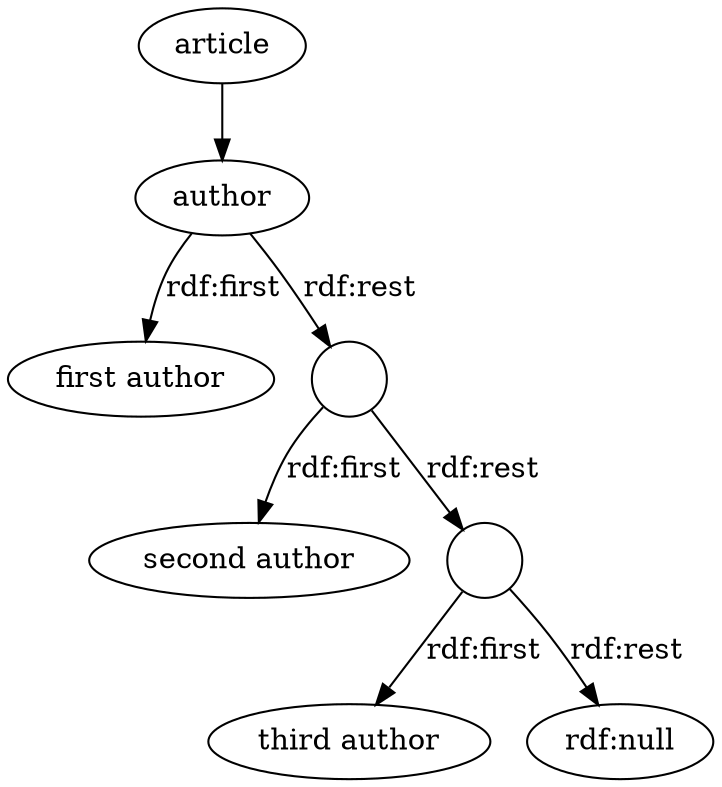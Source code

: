 digraph G {
    
    node [label="article"] article;

	node [label="author"] author;
	
	node [label="first author"shape=ellipse] f1;
	node [label="",shape=circle] r1;

	node [label="second author",shape=ellipse] f2;
	node [label="",shape=circle] r2;

	node [label="third author"shape=ellipse] f3;
	node [label="rdf:null"] r3;
	
	article -> author;
	
	author -> f1 [label="rdf:first"];
	author -> r1 [label="rdf:rest"];

	r1 -> f2 [label="rdf:first"];
	r1 -> r2 [label="rdf:rest"];

	r2 -> f3 [label="rdf:first"];
	r2 -> r3 [label="rdf:rest"];
}